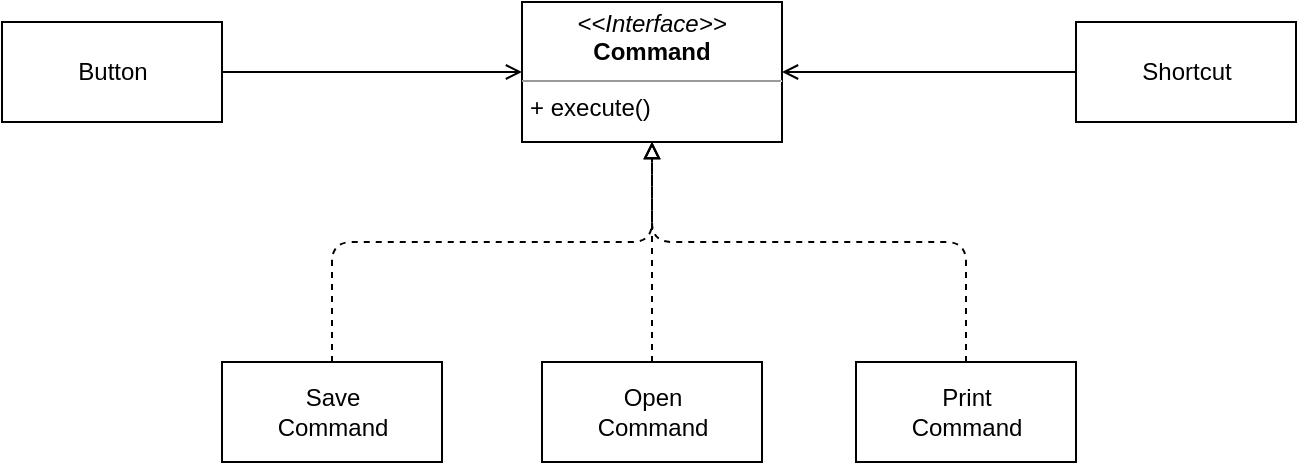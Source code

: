 <mxfile>
    <diagram id="7W01BG6mMhKaWeEsTTmb" name="第 1 页">
        <mxGraphModel dx="898" dy="478" grid="1" gridSize="10" guides="1" tooltips="1" connect="1" arrows="1" fold="1" page="1" pageScale="1" pageWidth="827" pageHeight="1169" math="0" shadow="0">
            <root>
                <mxCell id="0"/>
                <mxCell id="1" parent="0"/>
                <mxCell id="3" value="&lt;p style=&quot;margin: 0px ; margin-top: 4px ; text-align: center&quot;&gt;&lt;i&gt;&amp;lt;&amp;lt;Interface&amp;gt;&amp;gt;&lt;/i&gt;&lt;br&gt;&lt;b&gt;Command&lt;/b&gt;&lt;/p&gt;&lt;hr size=&quot;1&quot;&gt;&lt;p style=&quot;margin: 0px ; margin-left: 4px&quot;&gt;+ execute()&lt;br&gt;&lt;/p&gt;" style="verticalAlign=top;align=left;overflow=fill;fontSize=12;fontFamily=Helvetica;html=1;" vertex="1" parent="1">
                    <mxGeometry x="320" y="280" width="130" height="70" as="geometry"/>
                </mxCell>
                <mxCell id="5" style="edgeStyle=none;html=1;entryX=0;entryY=0.5;entryDx=0;entryDy=0;endArrow=open;endFill=0;" edge="1" parent="1" source="4" target="3">
                    <mxGeometry relative="1" as="geometry"/>
                </mxCell>
                <mxCell id="4" value="Button" style="html=1;" vertex="1" parent="1">
                    <mxGeometry x="60" y="290" width="110" height="50" as="geometry"/>
                </mxCell>
                <mxCell id="7" style="edgeStyle=none;html=1;entryX=1;entryY=0.5;entryDx=0;entryDy=0;endArrow=open;endFill=0;" edge="1" parent="1" source="8" target="3">
                    <mxGeometry relative="1" as="geometry">
                        <mxPoint x="827" y="315" as="targetPoint"/>
                    </mxGeometry>
                </mxCell>
                <mxCell id="8" value="Shortcut" style="html=1;" vertex="1" parent="1">
                    <mxGeometry x="597" y="290" width="110" height="50" as="geometry"/>
                </mxCell>
                <mxCell id="14" style="edgeStyle=orthogonalEdgeStyle;html=1;entryX=0.5;entryY=1;entryDx=0;entryDy=0;endArrow=block;endFill=0;dashed=1;" edge="1" parent="1" source="13" target="3">
                    <mxGeometry relative="1" as="geometry">
                        <Array as="points">
                            <mxPoint x="225" y="400"/>
                            <mxPoint x="385" y="400"/>
                        </Array>
                    </mxGeometry>
                </mxCell>
                <mxCell id="13" value="Save&lt;br&gt;Command" style="html=1;" vertex="1" parent="1">
                    <mxGeometry x="170" y="460" width="110" height="50" as="geometry"/>
                </mxCell>
                <mxCell id="16" style="edgeStyle=orthogonalEdgeStyle;html=1;dashed=1;endArrow=block;endFill=0;" edge="1" parent="1" source="15">
                    <mxGeometry relative="1" as="geometry">
                        <mxPoint x="385" y="350" as="targetPoint"/>
                    </mxGeometry>
                </mxCell>
                <mxCell id="15" value="Open&lt;br&gt;Command" style="html=1;" vertex="1" parent="1">
                    <mxGeometry x="330" y="460" width="110" height="50" as="geometry"/>
                </mxCell>
                <mxCell id="18" style="edgeStyle=orthogonalEdgeStyle;html=1;entryX=0.5;entryY=1;entryDx=0;entryDy=0;dashed=1;endArrow=block;endFill=0;" edge="1" parent="1" source="17" target="3">
                    <mxGeometry relative="1" as="geometry">
                        <Array as="points">
                            <mxPoint x="542" y="400"/>
                            <mxPoint x="385" y="400"/>
                        </Array>
                    </mxGeometry>
                </mxCell>
                <mxCell id="17" value="Print&lt;br&gt;Command" style="html=1;" vertex="1" parent="1">
                    <mxGeometry x="487" y="460" width="110" height="50" as="geometry"/>
                </mxCell>
            </root>
        </mxGraphModel>
    </diagram>
</mxfile>